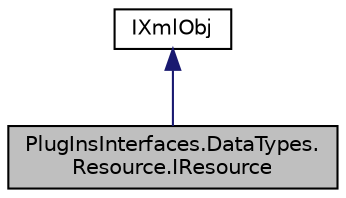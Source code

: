 digraph "PlugInsInterfaces.DataTypes.Resource.IResource"
{
  edge [fontname="Helvetica",fontsize="10",labelfontname="Helvetica",labelfontsize="10"];
  node [fontname="Helvetica",fontsize="10",shape=record];
  Node1 [label="PlugInsInterfaces.DataTypes.\lResource.IResource",height=0.2,width=0.4,color="black", fillcolor="grey75", style="filled" fontcolor="black"];
  Node2 -> Node1 [dir="back",color="midnightblue",fontsize="10",style="solid",fontname="Helvetica"];
  Node2 [label="IXmlObj",height=0.2,width=0.4,color="black", fillcolor="white", style="filled",URL="$interface_plug_ins_interfaces_1_1_data_types_1_1_i_xml_obj.html"];
}
